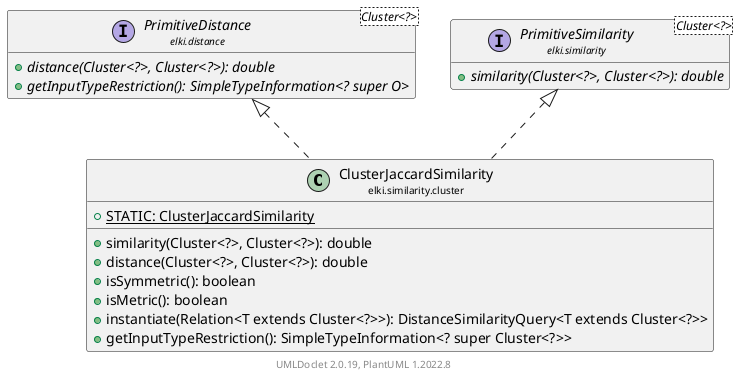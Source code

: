 @startuml
    remove .*\.(Instance|Par|Parameterizer|Factory)$
    set namespaceSeparator none
    hide empty fields
    hide empty methods

    class "<size:14>ClusterJaccardSimilarity\n<size:10>elki.similarity.cluster" as elki.similarity.cluster.ClusterJaccardSimilarity [[ClusterJaccardSimilarity.html]] {
        {static} +STATIC: ClusterJaccardSimilarity
        +similarity(Cluster<?>, Cluster<?>): double
        +distance(Cluster<?>, Cluster<?>): double
        +isSymmetric(): boolean
        +isMetric(): boolean
        +instantiate(Relation<T extends Cluster<?>>): DistanceSimilarityQuery<T extends Cluster<?>>
        +getInputTypeRestriction(): SimpleTypeInformation<? super Cluster<?>>
    }

    interface "<size:14>PrimitiveDistance\n<size:10>elki.distance" as elki.distance.PrimitiveDistance<Cluster<?>> [[../../distance/PrimitiveDistance.html]] {
        {abstract} +distance(Cluster<?>, Cluster<?>): double
        {abstract} +getInputTypeRestriction(): SimpleTypeInformation<? super O>
    }
    interface "<size:14>PrimitiveSimilarity\n<size:10>elki.similarity" as elki.similarity.PrimitiveSimilarity<Cluster<?>> [[../PrimitiveSimilarity.html]] {
        {abstract} +similarity(Cluster<?>, Cluster<?>): double
    }
    class "<size:14>ClusterJaccardSimilarity.Par\n<size:10>elki.similarity.cluster" as elki.similarity.cluster.ClusterJaccardSimilarity.Par [[ClusterJaccardSimilarity.Par.html]]

    elki.distance.PrimitiveDistance <|.. elki.similarity.cluster.ClusterJaccardSimilarity
    elki.similarity.PrimitiveSimilarity <|.. elki.similarity.cluster.ClusterJaccardSimilarity
    elki.similarity.cluster.ClusterJaccardSimilarity +-- elki.similarity.cluster.ClusterJaccardSimilarity.Par

    center footer UMLDoclet 2.0.19, PlantUML 1.2022.8
@enduml
